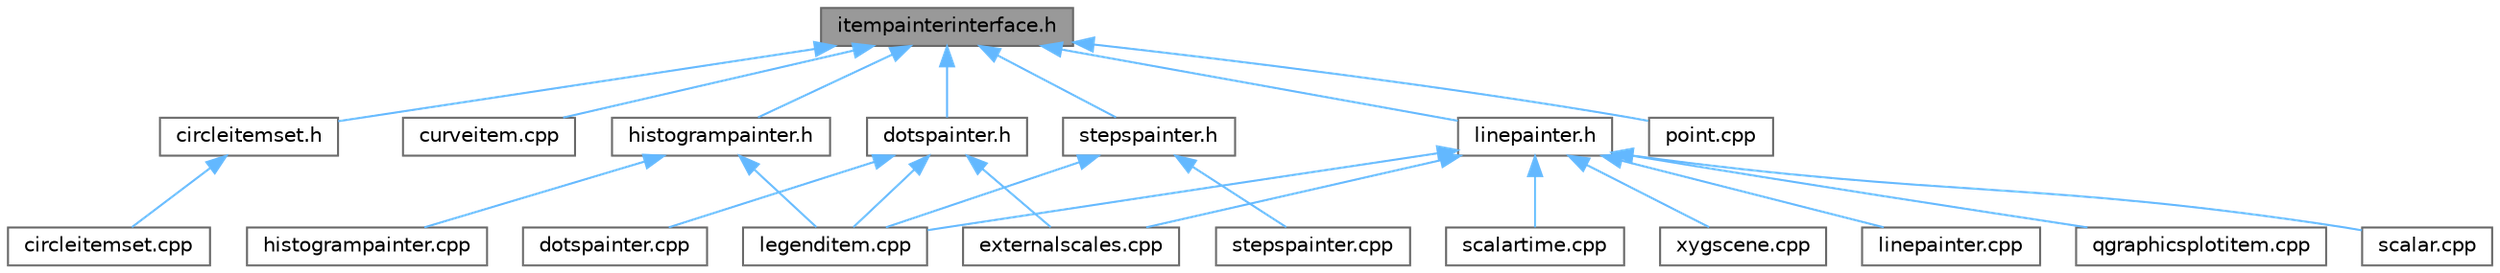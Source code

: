 digraph "itempainterinterface.h"
{
 // LATEX_PDF_SIZE
  bgcolor="transparent";
  edge [fontname=Helvetica,fontsize=10,labelfontname=Helvetica,labelfontsize=10];
  node [fontname=Helvetica,fontsize=10,shape=box,height=0.2,width=0.4];
  Node1 [label="itempainterinterface.h",height=0.2,width=0.4,color="gray40", fillcolor="grey60", style="filled", fontcolor="black",tooltip=" "];
  Node1 -> Node2 [dir="back",color="steelblue1",style="solid"];
  Node2 [label="circleitemset.h",height=0.2,width=0.4,color="grey40", fillcolor="white", style="filled",URL="$circleitemset_8h.html",tooltip=" "];
  Node2 -> Node3 [dir="back",color="steelblue1",style="solid"];
  Node3 [label="circleitemset.cpp",height=0.2,width=0.4,color="grey40", fillcolor="white", style="filled",URL="$circleitemset_8cpp.html",tooltip=" "];
  Node1 -> Node4 [dir="back",color="steelblue1",style="solid"];
  Node4 [label="curveitem.cpp",height=0.2,width=0.4,color="grey40", fillcolor="white", style="filled",URL="$curveitem_8cpp.html",tooltip=" "];
  Node1 -> Node5 [dir="back",color="steelblue1",style="solid"];
  Node5 [label="dotspainter.h",height=0.2,width=0.4,color="grey40", fillcolor="white", style="filled",URL="$dotspainter_8h.html",tooltip=" "];
  Node5 -> Node6 [dir="back",color="steelblue1",style="solid"];
  Node6 [label="dotspainter.cpp",height=0.2,width=0.4,color="grey40", fillcolor="white", style="filled",URL="$dotspainter_8cpp.html",tooltip=" "];
  Node5 -> Node7 [dir="back",color="steelblue1",style="solid"];
  Node7 [label="externalscales.cpp",height=0.2,width=0.4,color="grey40", fillcolor="white", style="filled",URL="$externalscales_8cpp.html",tooltip=" "];
  Node5 -> Node8 [dir="back",color="steelblue1",style="solid"];
  Node8 [label="legenditem.cpp",height=0.2,width=0.4,color="grey40", fillcolor="white", style="filled",URL="$legenditem_8cpp.html",tooltip=" "];
  Node1 -> Node9 [dir="back",color="steelblue1",style="solid"];
  Node9 [label="histogrampainter.h",height=0.2,width=0.4,color="grey40", fillcolor="white", style="filled",URL="$histogrampainter_8h.html",tooltip=" "];
  Node9 -> Node10 [dir="back",color="steelblue1",style="solid"];
  Node10 [label="histogrampainter.cpp",height=0.2,width=0.4,color="grey40", fillcolor="white", style="filled",URL="$histogrampainter_8cpp.html",tooltip=" "];
  Node9 -> Node8 [dir="back",color="steelblue1",style="solid"];
  Node1 -> Node11 [dir="back",color="steelblue1",style="solid"];
  Node11 [label="linepainter.h",height=0.2,width=0.4,color="grey40", fillcolor="white", style="filled",URL="$linepainter_8h.html",tooltip=" "];
  Node11 -> Node7 [dir="back",color="steelblue1",style="solid"];
  Node11 -> Node8 [dir="back",color="steelblue1",style="solid"];
  Node11 -> Node12 [dir="back",color="steelblue1",style="solid"];
  Node12 [label="linepainter.cpp",height=0.2,width=0.4,color="grey40", fillcolor="white", style="filled",URL="$linepainter_8cpp.html",tooltip=" "];
  Node11 -> Node13 [dir="back",color="steelblue1",style="solid"];
  Node13 [label="qgraphicsplotitem.cpp",height=0.2,width=0.4,color="grey40", fillcolor="white", style="filled",URL="$qgraphicsplotitem_8cpp.html",tooltip=" "];
  Node11 -> Node14 [dir="back",color="steelblue1",style="solid"];
  Node14 [label="scalar.cpp",height=0.2,width=0.4,color="grey40", fillcolor="white", style="filled",URL="$scalar_8cpp.html",tooltip=" "];
  Node11 -> Node15 [dir="back",color="steelblue1",style="solid"];
  Node15 [label="scalartime.cpp",height=0.2,width=0.4,color="grey40", fillcolor="white", style="filled",URL="$scalartime_8cpp.html",tooltip=" "];
  Node11 -> Node16 [dir="back",color="steelblue1",style="solid"];
  Node16 [label="xygscene.cpp",height=0.2,width=0.4,color="grey40", fillcolor="white", style="filled",URL="$xygscene_8cpp.html",tooltip=" "];
  Node1 -> Node17 [dir="back",color="steelblue1",style="solid"];
  Node17 [label="point.cpp",height=0.2,width=0.4,color="grey40", fillcolor="white", style="filled",URL="$point_8cpp.html",tooltip=" "];
  Node1 -> Node18 [dir="back",color="steelblue1",style="solid"];
  Node18 [label="stepspainter.h",height=0.2,width=0.4,color="grey40", fillcolor="white", style="filled",URL="$stepspainter_8h.html",tooltip=" "];
  Node18 -> Node8 [dir="back",color="steelblue1",style="solid"];
  Node18 -> Node19 [dir="back",color="steelblue1",style="solid"];
  Node19 [label="stepspainter.cpp",height=0.2,width=0.4,color="grey40", fillcolor="white", style="filled",URL="$stepspainter_8cpp.html",tooltip=" "];
}
